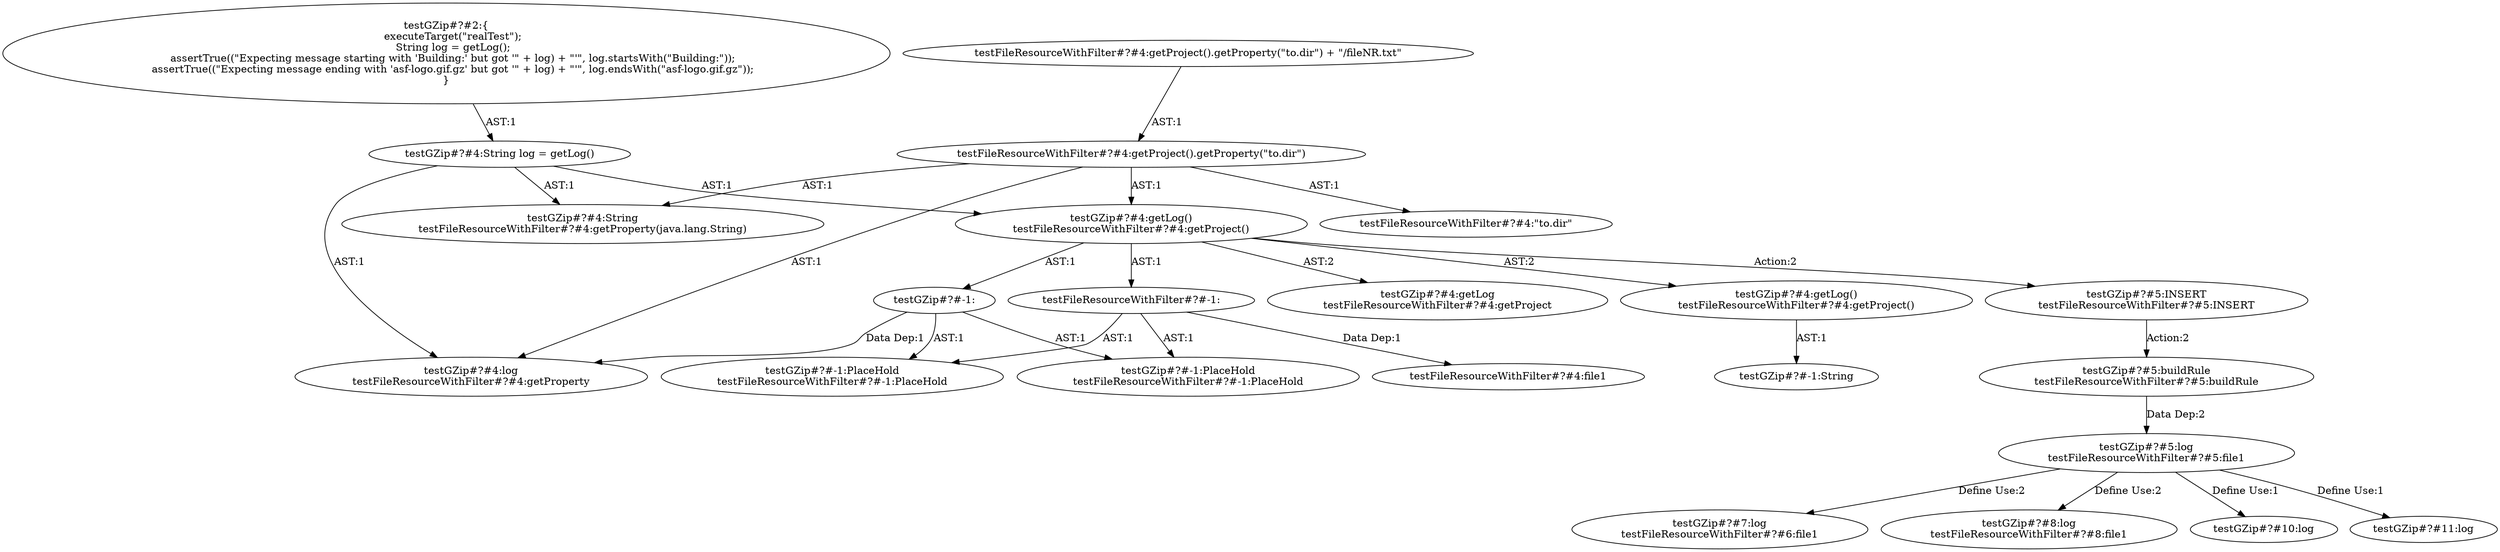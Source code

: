 digraph "Pattern" {
0 [label="testGZip#?#5:INSERT
testFileResourceWithFilter#?#5:INSERT" shape=ellipse]
1 [label="testGZip#?#4:getLog()
testFileResourceWithFilter#?#4:getProject()" shape=ellipse]
2 [label="testGZip#?#4:String log = getLog()" shape=ellipse]
3 [label="testGZip#?#2:\{
    executeTarget(\"realTest\");
    String log = getLog();
    assertTrue((\"Expecting message starting with 'Building:' but got '\" + log) + \"'\", log.startsWith(\"Building:\"));
    assertTrue((\"Expecting message ending with 'asf-logo.gif.gz' but got '\" + log) + \"'\", log.endsWith(\"asf-logo.gif.gz\"));
\}" shape=ellipse]
4 [label="testGZip#?#4:log
testFileResourceWithFilter#?#4:getProperty" shape=ellipse]
5 [label="testGZip#?#4:String
testFileResourceWithFilter#?#4:getProperty(java.lang.String)" shape=ellipse]
6 [label="testGZip#?#4:getLog
testFileResourceWithFilter#?#4:getProject" shape=ellipse]
7 [label="testGZip#?#-1:" shape=ellipse]
8 [label="testGZip#?#-1:PlaceHold
testFileResourceWithFilter#?#-1:PlaceHold" shape=ellipse]
9 [label="testGZip#?#-1:PlaceHold
testFileResourceWithFilter#?#-1:PlaceHold" shape=ellipse]
10 [label="testGZip#?#4:getLog()
testFileResourceWithFilter#?#4:getProject()" shape=ellipse]
11 [label="testGZip#?#-1:String" shape=ellipse]
12 [label="testGZip#?#5:buildRule
testFileResourceWithFilter#?#5:buildRule" shape=ellipse]
13 [label="testGZip#?#5:log
testFileResourceWithFilter#?#5:file1" shape=ellipse]
14 [label="testGZip#?#7:log
testFileResourceWithFilter#?#6:file1" shape=ellipse]
15 [label="testGZip#?#8:log
testFileResourceWithFilter#?#8:file1" shape=ellipse]
16 [label="testGZip#?#10:log" shape=ellipse]
17 [label="testGZip#?#11:log" shape=ellipse]
18 [label="testFileResourceWithFilter#?#4:file1" shape=ellipse]
19 [label="testFileResourceWithFilter#?#-1:" shape=ellipse]
20 [label="testFileResourceWithFilter#?#4:\"to.dir\"" shape=ellipse]
21 [label="testFileResourceWithFilter#?#4:getProject().getProperty(\"to.dir\")" shape=ellipse]
22 [label="testFileResourceWithFilter#?#4:getProject().getProperty(\"to.dir\") + \"/fileNR.txt\"" shape=ellipse]
0 -> 12 [label="Action:2"];
1 -> 0 [label="Action:2"];
1 -> 6 [label="AST:2"];
1 -> 7 [label="AST:1"];
1 -> 10 [label="AST:2"];
1 -> 19 [label="AST:1"];
2 -> 1 [label="AST:1"];
2 -> 4 [label="AST:1"];
2 -> 5 [label="AST:1"];
3 -> 2 [label="AST:1"];
7 -> 4 [label="Data Dep:1"];
7 -> 8 [label="AST:1"];
7 -> 9 [label="AST:1"];
10 -> 11 [label="AST:1"];
12 -> 13 [label="Data Dep:2"];
13 -> 14 [label="Define Use:2"];
13 -> 15 [label="Define Use:2"];
13 -> 16 [label="Define Use:1"];
13 -> 17 [label="Define Use:1"];
19 -> 18 [label="Data Dep:1"];
19 -> 8 [label="AST:1"];
19 -> 9 [label="AST:1"];
21 -> 20 [label="AST:1"];
21 -> 4 [label="AST:1"];
21 -> 1 [label="AST:1"];
21 -> 5 [label="AST:1"];
22 -> 21 [label="AST:1"];
}